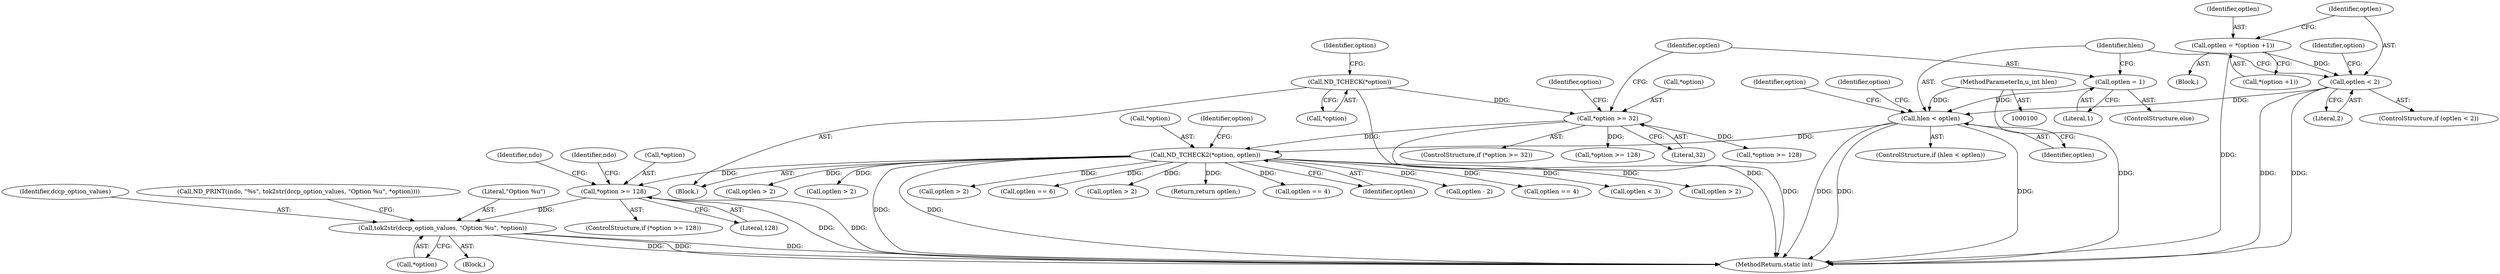 digraph "0_tcpdump_211124b972e74f0da66bc8b16f181f78793e2f66@pointer" {
"1000242" [label="(Call,tok2str(dccp_option_values, \"Option %u\", *option))"];
"1000196" [label="(Call,*option >= 128)"];
"1000191" [label="(Call,ND_TCHECK2(*option, optlen))"];
"1000111" [label="(Call,*option >= 32)"];
"1000107" [label="(Call,ND_TCHECK(*option))"];
"1000162" [label="(Call,hlen < optlen)"];
"1000103" [label="(MethodParameterIn,u_int hlen)"];
"1000158" [label="(Call,optlen = 1)"];
"1000128" [label="(Call,optlen < 2)"];
"1000121" [label="(Call,optlen = *(option +1))"];
"1000110" [label="(ControlStructure,if (*option >= 32))"];
"1000199" [label="(Literal,128)"];
"1000159" [label="(Identifier,optlen)"];
"1000128" [label="(Call,optlen < 2)"];
"1000113" [label="(Identifier,option)"];
"1000158" [label="(Call,optlen = 1)"];
"1000162" [label="(Call,hlen < optlen)"];
"1000112" [label="(Call,*option)"];
"1000169" [label="(Identifier,option)"];
"1000107" [label="(Call,ND_TCHECK(*option))"];
"1000486" [label="(Call,optlen == 4)"];
"1000163" [label="(Identifier,hlen)"];
"1000119" [label="(Identifier,option)"];
"1000194" [label="(Identifier,optlen)"];
"1000130" [label="(Literal,2)"];
"1000239" [label="(Identifier,ndo)"];
"1000197" [label="(Call,*option)"];
"1000123" [label="(Call,*(option +1))"];
"1000348" [label="(Call,optlen - 2)"];
"1000466" [label="(Call,optlen == 4)"];
"1000256" [label="(Call,optlen < 3)"];
"1000133" [label="(Call,*option >= 128)"];
"1000160" [label="(Literal,1)"];
"1000540" [label="(Call,optlen > 2)"];
"1000191" [label="(Call,ND_TCHECK2(*option, optlen))"];
"1000400" [label="(Call,optlen > 2)"];
"1000164" [label="(Identifier,optlen)"];
"1000122" [label="(Identifier,optlen)"];
"1000127" [label="(ControlStructure,if (optlen < 2))"];
"1000161" [label="(ControlStructure,if (hlen < optlen))"];
"1000196" [label="(Call,*option >= 128)"];
"1000203" [label="(Identifier,ndo)"];
"1000111" [label="(Call,*option >= 32)"];
"1000157" [label="(ControlStructure,else)"];
"1000115" [label="(Block,)"];
"1000433" [label="(Call,optlen > 2)"];
"1000237" [label="(Call,ND_PRINT((ndo, \"%s\", tok2str(dccp_option_values, \"Option %u\", *option))))"];
"1000193" [label="(Identifier,option)"];
"1000244" [label="(Literal,\"Option %u\")"];
"1000367" [label="(Call,optlen > 2)"];
"1000582" [label="(MethodReturn,static int)"];
"1000240" [label="(Block,)"];
"1000192" [label="(Call,*option)"];
"1000245" [label="(Call,*option)"];
"1000121" [label="(Call,optlen = *(option +1))"];
"1000104" [label="(Block,)"];
"1000103" [label="(MethodParameterIn,u_int hlen)"];
"1000129" [label="(Identifier,optlen)"];
"1000114" [label="(Literal,32)"];
"1000242" [label="(Call,tok2str(dccp_option_values, \"Option %u\", *option))"];
"1000506" [label="(Call,optlen == 6)"];
"1000243" [label="(Identifier,dccp_option_values)"];
"1000108" [label="(Call,*option)"];
"1000167" [label="(Call,*option >= 128)"];
"1000135" [label="(Identifier,option)"];
"1000195" [label="(ControlStructure,if (*option >= 128))"];
"1000310" [label="(Call,optlen > 2)"];
"1000571" [label="(Return,return optlen;)"];
"1000198" [label="(Identifier,option)"];
"1000242" -> "1000240"  [label="AST: "];
"1000242" -> "1000245"  [label="CFG: "];
"1000243" -> "1000242"  [label="AST: "];
"1000244" -> "1000242"  [label="AST: "];
"1000245" -> "1000242"  [label="AST: "];
"1000237" -> "1000242"  [label="CFG: "];
"1000242" -> "1000582"  [label="DDG: "];
"1000242" -> "1000582"  [label="DDG: "];
"1000242" -> "1000582"  [label="DDG: "];
"1000196" -> "1000242"  [label="DDG: "];
"1000196" -> "1000195"  [label="AST: "];
"1000196" -> "1000199"  [label="CFG: "];
"1000197" -> "1000196"  [label="AST: "];
"1000199" -> "1000196"  [label="AST: "];
"1000203" -> "1000196"  [label="CFG: "];
"1000239" -> "1000196"  [label="CFG: "];
"1000196" -> "1000582"  [label="DDG: "];
"1000196" -> "1000582"  [label="DDG: "];
"1000191" -> "1000196"  [label="DDG: "];
"1000191" -> "1000104"  [label="AST: "];
"1000191" -> "1000194"  [label="CFG: "];
"1000192" -> "1000191"  [label="AST: "];
"1000194" -> "1000191"  [label="AST: "];
"1000198" -> "1000191"  [label="CFG: "];
"1000191" -> "1000582"  [label="DDG: "];
"1000191" -> "1000582"  [label="DDG: "];
"1000111" -> "1000191"  [label="DDG: "];
"1000162" -> "1000191"  [label="DDG: "];
"1000191" -> "1000256"  [label="DDG: "];
"1000191" -> "1000310"  [label="DDG: "];
"1000191" -> "1000348"  [label="DDG: "];
"1000191" -> "1000367"  [label="DDG: "];
"1000191" -> "1000400"  [label="DDG: "];
"1000191" -> "1000433"  [label="DDG: "];
"1000191" -> "1000466"  [label="DDG: "];
"1000191" -> "1000486"  [label="DDG: "];
"1000191" -> "1000506"  [label="DDG: "];
"1000191" -> "1000540"  [label="DDG: "];
"1000191" -> "1000571"  [label="DDG: "];
"1000111" -> "1000110"  [label="AST: "];
"1000111" -> "1000114"  [label="CFG: "];
"1000112" -> "1000111"  [label="AST: "];
"1000114" -> "1000111"  [label="AST: "];
"1000119" -> "1000111"  [label="CFG: "];
"1000159" -> "1000111"  [label="CFG: "];
"1000111" -> "1000582"  [label="DDG: "];
"1000107" -> "1000111"  [label="DDG: "];
"1000111" -> "1000133"  [label="DDG: "];
"1000111" -> "1000167"  [label="DDG: "];
"1000107" -> "1000104"  [label="AST: "];
"1000107" -> "1000108"  [label="CFG: "];
"1000108" -> "1000107"  [label="AST: "];
"1000113" -> "1000107"  [label="CFG: "];
"1000107" -> "1000582"  [label="DDG: "];
"1000162" -> "1000161"  [label="AST: "];
"1000162" -> "1000164"  [label="CFG: "];
"1000163" -> "1000162"  [label="AST: "];
"1000164" -> "1000162"  [label="AST: "];
"1000169" -> "1000162"  [label="CFG: "];
"1000193" -> "1000162"  [label="CFG: "];
"1000162" -> "1000582"  [label="DDG: "];
"1000162" -> "1000582"  [label="DDG: "];
"1000162" -> "1000582"  [label="DDG: "];
"1000103" -> "1000162"  [label="DDG: "];
"1000158" -> "1000162"  [label="DDG: "];
"1000128" -> "1000162"  [label="DDG: "];
"1000103" -> "1000100"  [label="AST: "];
"1000103" -> "1000582"  [label="DDG: "];
"1000158" -> "1000157"  [label="AST: "];
"1000158" -> "1000160"  [label="CFG: "];
"1000159" -> "1000158"  [label="AST: "];
"1000160" -> "1000158"  [label="AST: "];
"1000163" -> "1000158"  [label="CFG: "];
"1000128" -> "1000127"  [label="AST: "];
"1000128" -> "1000130"  [label="CFG: "];
"1000129" -> "1000128"  [label="AST: "];
"1000130" -> "1000128"  [label="AST: "];
"1000135" -> "1000128"  [label="CFG: "];
"1000163" -> "1000128"  [label="CFG: "];
"1000128" -> "1000582"  [label="DDG: "];
"1000128" -> "1000582"  [label="DDG: "];
"1000121" -> "1000128"  [label="DDG: "];
"1000121" -> "1000115"  [label="AST: "];
"1000121" -> "1000123"  [label="CFG: "];
"1000122" -> "1000121"  [label="AST: "];
"1000123" -> "1000121"  [label="AST: "];
"1000129" -> "1000121"  [label="CFG: "];
"1000121" -> "1000582"  [label="DDG: "];
}
